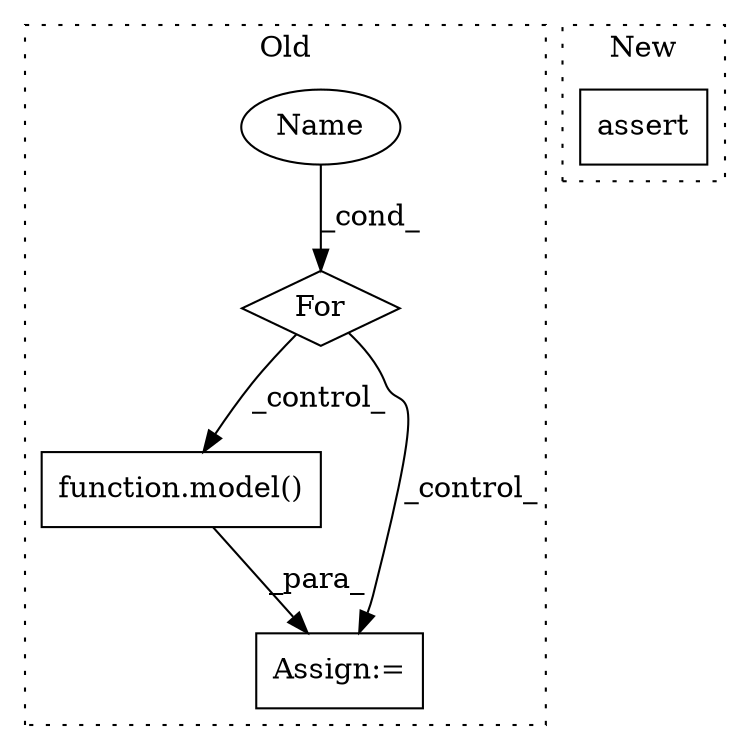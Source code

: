digraph G {
subgraph cluster0 {
1 [label="function.model()" a="75" s="1546,1560" l="6,1" shape="box"];
3 [label="Assign:=" a="68" s="1718" l="3" shape="box"];
4 [label="Name" a="87" s="1296" l="5" shape="ellipse"];
5 [label="For" a="107" s="1292,1311" l="4,14" shape="diamond"];
label = "Old";
style="dotted";
}
subgraph cluster1 {
2 [label="assert" a="65" s="1821" l="6" shape="box"];
label = "New";
style="dotted";
}
1 -> 3 [label="_para_"];
4 -> 5 [label="_cond_"];
5 -> 1 [label="_control_"];
5 -> 3 [label="_control_"];
}